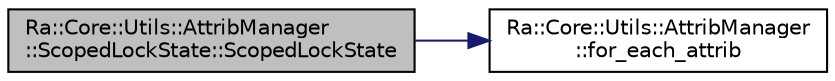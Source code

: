 digraph "Ra::Core::Utils::AttribManager::ScopedLockState::ScopedLockState"
{
 // INTERACTIVE_SVG=YES
 // LATEX_PDF_SIZE
  edge [fontname="Helvetica",fontsize="10",labelfontname="Helvetica",labelfontsize="10"];
  node [fontname="Helvetica",fontsize="10",shape=record];
  rankdir="LR";
  Node1 [label="Ra::Core::Utils::AttribManager\l::ScopedLockState::ScopedLockState",height=0.2,width=0.4,color="black", fillcolor="grey75", style="filled", fontcolor="black",tooltip="Constructor, save lock state of all attribs from attribManager."];
  Node1 -> Node2 [color="midnightblue",fontsize="10",style="solid",fontname="Helvetica"];
  Node2 [label="Ra::Core::Utils::AttribManager\l::for_each_attrib",height=0.2,width=0.4,color="black", fillcolor="white", style="filled",URL="$classRa_1_1Core_1_1Utils_1_1AttribManager.html#aebe4f9163305d76dec2fc1b8c34d68fb",tooltip=" "];
}
